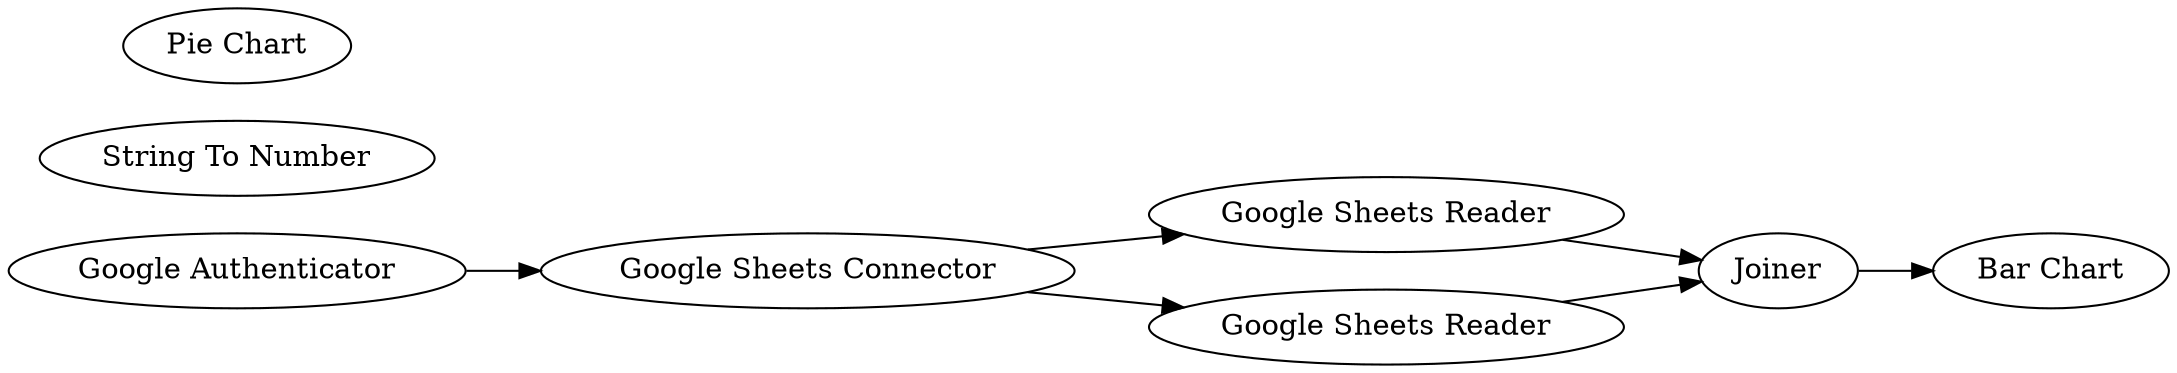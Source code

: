 digraph {
	1 [label="Google Authenticator"]
	2 [label="Google Sheets Reader"]
	5 [label="Google Sheets Connector"]
	7 [label="Google Sheets Reader"]
	8 [label=Joiner]
	9 [label="String To Number"]
	11 [label="Pie Chart"]
	12 [label="Bar Chart"]
	1 -> 5
	2 -> 8
	5 -> 2
	5 -> 7
	7 -> 8
	8 -> 12
	rankdir=LR
}
